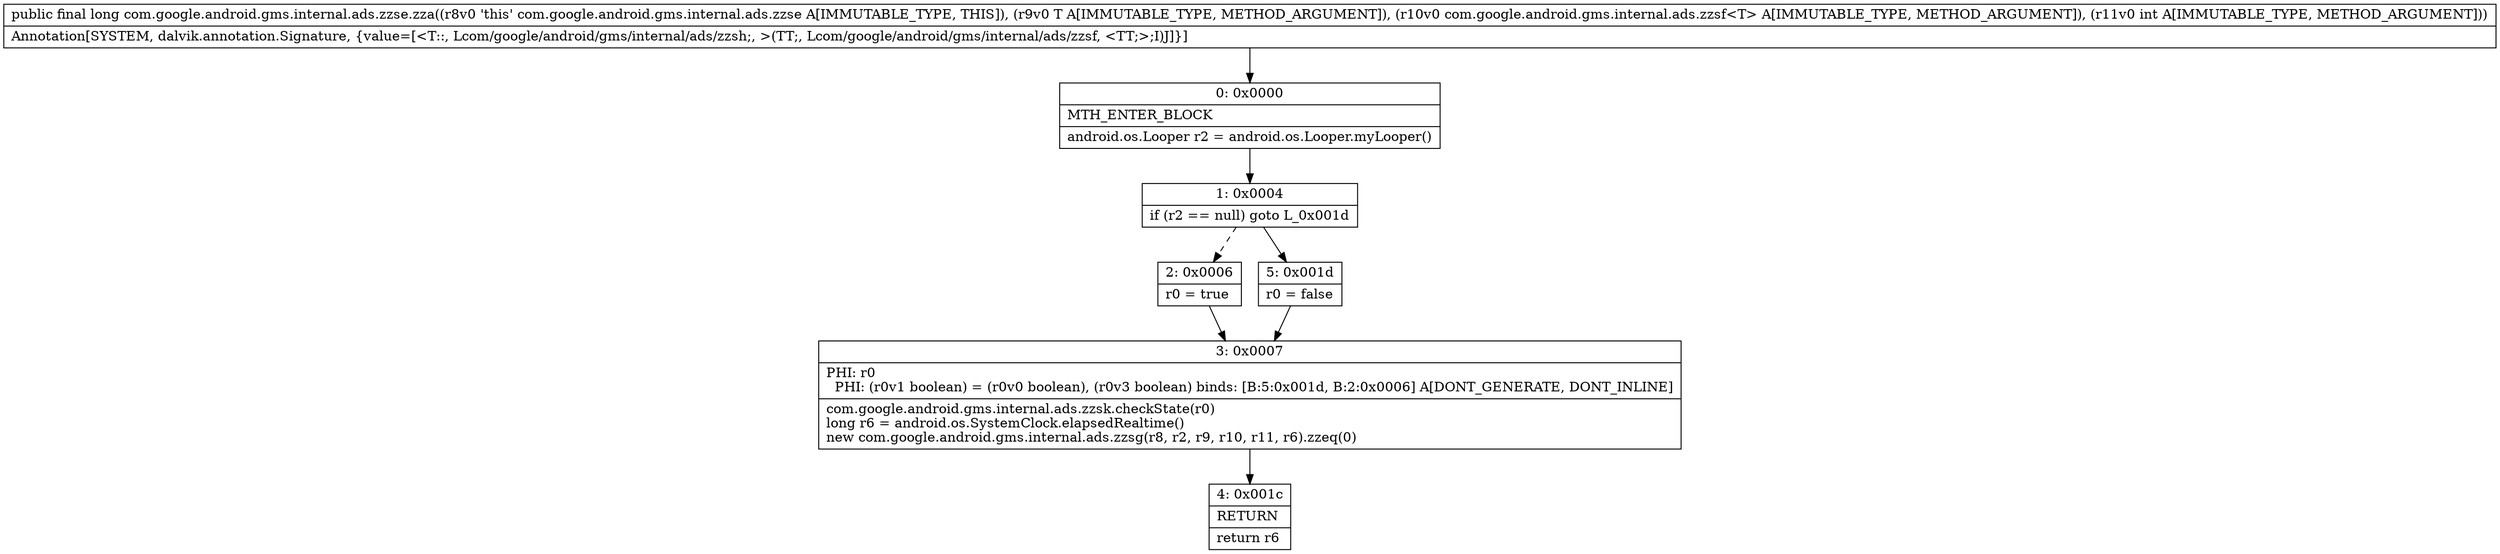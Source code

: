 digraph "CFG forcom.google.android.gms.internal.ads.zzse.zza(Lcom\/google\/android\/gms\/internal\/ads\/zzsh;Lcom\/google\/android\/gms\/internal\/ads\/zzsf;I)J" {
Node_0 [shape=record,label="{0\:\ 0x0000|MTH_ENTER_BLOCK\l|android.os.Looper r2 = android.os.Looper.myLooper()\l}"];
Node_1 [shape=record,label="{1\:\ 0x0004|if (r2 == null) goto L_0x001d\l}"];
Node_2 [shape=record,label="{2\:\ 0x0006|r0 = true\l}"];
Node_3 [shape=record,label="{3\:\ 0x0007|PHI: r0 \l  PHI: (r0v1 boolean) = (r0v0 boolean), (r0v3 boolean) binds: [B:5:0x001d, B:2:0x0006] A[DONT_GENERATE, DONT_INLINE]\l|com.google.android.gms.internal.ads.zzsk.checkState(r0)\llong r6 = android.os.SystemClock.elapsedRealtime()\lnew com.google.android.gms.internal.ads.zzsg(r8, r2, r9, r10, r11, r6).zzeq(0)\l}"];
Node_4 [shape=record,label="{4\:\ 0x001c|RETURN\l|return r6\l}"];
Node_5 [shape=record,label="{5\:\ 0x001d|r0 = false\l}"];
MethodNode[shape=record,label="{public final long com.google.android.gms.internal.ads.zzse.zza((r8v0 'this' com.google.android.gms.internal.ads.zzse A[IMMUTABLE_TYPE, THIS]), (r9v0 T A[IMMUTABLE_TYPE, METHOD_ARGUMENT]), (r10v0 com.google.android.gms.internal.ads.zzsf\<T\> A[IMMUTABLE_TYPE, METHOD_ARGUMENT]), (r11v0 int A[IMMUTABLE_TYPE, METHOD_ARGUMENT]))  | Annotation[SYSTEM, dalvik.annotation.Signature, \{value=[\<T::, Lcom\/google\/android\/gms\/internal\/ads\/zzsh;, \>(TT;, Lcom\/google\/android\/gms\/internal\/ads\/zzsf, \<TT;\>;I)J]\}]\l}"];
MethodNode -> Node_0;
Node_0 -> Node_1;
Node_1 -> Node_2[style=dashed];
Node_1 -> Node_5;
Node_2 -> Node_3;
Node_3 -> Node_4;
Node_5 -> Node_3;
}

